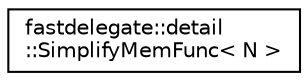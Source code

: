 digraph "Graphical Class Hierarchy"
{
 // INTERACTIVE_SVG=YES
  edge [fontname="Helvetica",fontsize="10",labelfontname="Helvetica",labelfontsize="10"];
  node [fontname="Helvetica",fontsize="10",shape=record];
  rankdir="LR";
  Node1 [label="fastdelegate::detail\l::SimplifyMemFunc\< N \>",height=0.2,width=0.4,color="black", fillcolor="white", style="filled",URL="$structfastdelegate_1_1detail_1_1SimplifyMemFunc.html"];
}
